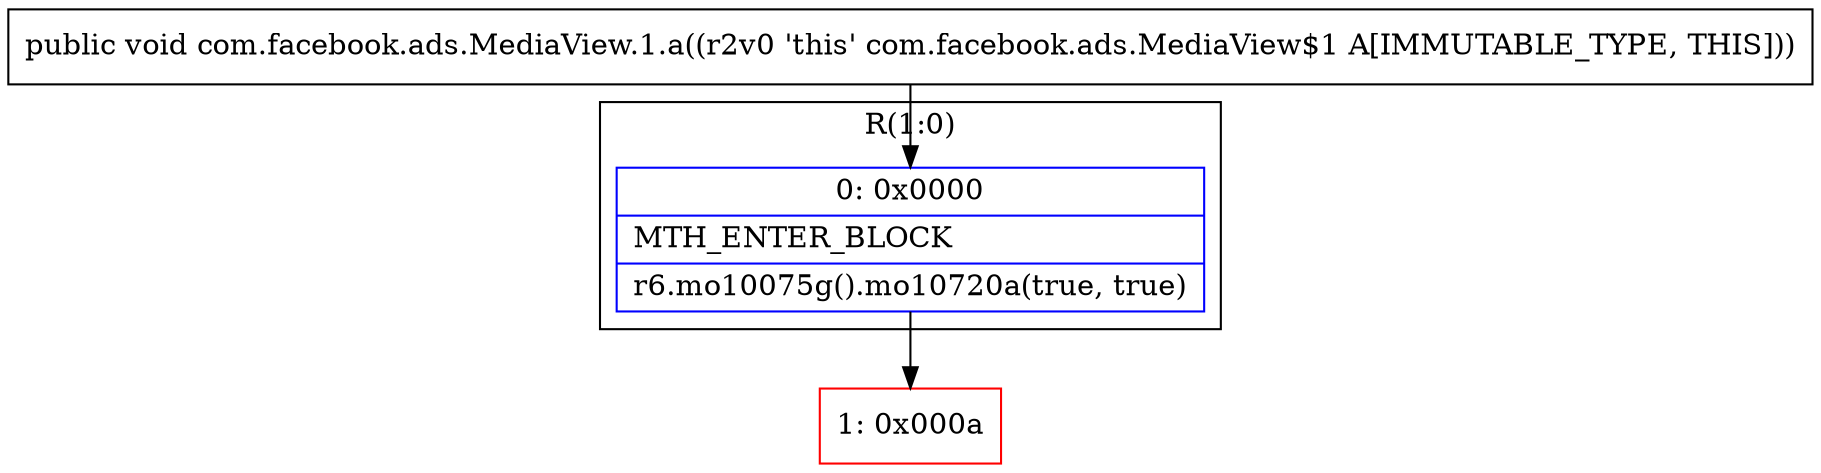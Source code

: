 digraph "CFG forcom.facebook.ads.MediaView.1.a()V" {
subgraph cluster_Region_1276489912 {
label = "R(1:0)";
node [shape=record,color=blue];
Node_0 [shape=record,label="{0\:\ 0x0000|MTH_ENTER_BLOCK\l|r6.mo10075g().mo10720a(true, true)\l}"];
}
Node_1 [shape=record,color=red,label="{1\:\ 0x000a}"];
MethodNode[shape=record,label="{public void com.facebook.ads.MediaView.1.a((r2v0 'this' com.facebook.ads.MediaView$1 A[IMMUTABLE_TYPE, THIS])) }"];
MethodNode -> Node_0;
Node_0 -> Node_1;
}

